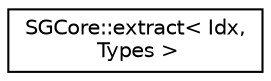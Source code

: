 digraph "Graphical Class Hierarchy"
{
 // LATEX_PDF_SIZE
  edge [fontname="Helvetica",fontsize="10",labelfontname="Helvetica",labelfontsize="10"];
  node [fontname="Helvetica",fontsize="10",shape=record];
  rankdir="LR";
  Node0 [label="SGCore::extract\< Idx,\l Types \>",height=0.2,width=0.4,color="black", fillcolor="white", style="filled",URL="$classSGCore_1_1extract.html",tooltip=" "];
}
